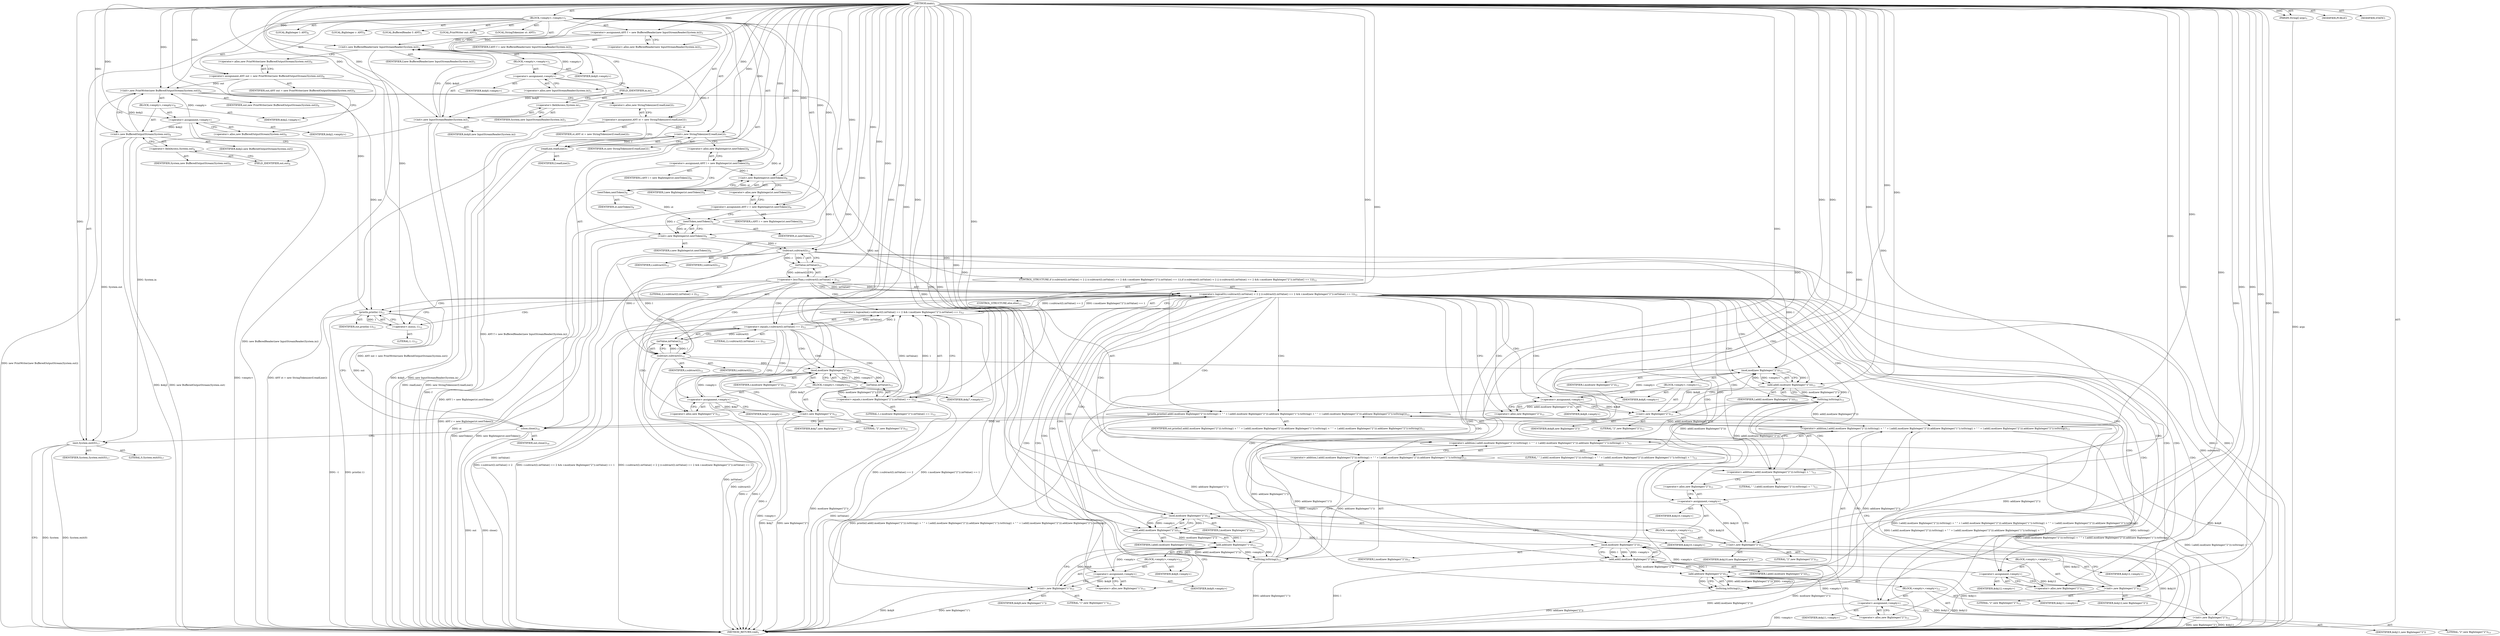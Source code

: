 digraph "main" {  
"27" [label = <(METHOD,main)<SUB>1</SUB>> ]
"28" [label = <(PARAM,String[] args)<SUB>1</SUB>> ]
"29" [label = <(BLOCK,&lt;empty&gt;,&lt;empty&gt;)<SUB>1</SUB>> ]
"4" [label = <(LOCAL,BufferedReader f: ANY)<SUB>3</SUB>> ]
"30" [label = <(&lt;operator&gt;.assignment,ANY f = new BufferedReader(new InputStreamReader(System.in)))<SUB>3</SUB>> ]
"31" [label = <(IDENTIFIER,f,ANY f = new BufferedReader(new InputStreamReader(System.in)))<SUB>3</SUB>> ]
"32" [label = <(&lt;operator&gt;.alloc,new BufferedReader(new InputStreamReader(System.in)))<SUB>3</SUB>> ]
"33" [label = <(&lt;init&gt;,new BufferedReader(new InputStreamReader(System.in)))<SUB>3</SUB>> ]
"3" [label = <(IDENTIFIER,f,new BufferedReader(new InputStreamReader(System.in)))<SUB>3</SUB>> ]
"34" [label = <(BLOCK,&lt;empty&gt;,&lt;empty&gt;)<SUB>3</SUB>> ]
"35" [label = <(&lt;operator&gt;.assignment,&lt;empty&gt;)> ]
"36" [label = <(IDENTIFIER,$obj0,&lt;empty&gt;)> ]
"37" [label = <(&lt;operator&gt;.alloc,new InputStreamReader(System.in))<SUB>3</SUB>> ]
"38" [label = <(&lt;init&gt;,new InputStreamReader(System.in))<SUB>3</SUB>> ]
"39" [label = <(IDENTIFIER,$obj0,new InputStreamReader(System.in))> ]
"40" [label = <(&lt;operator&gt;.fieldAccess,System.in)<SUB>3</SUB>> ]
"41" [label = <(IDENTIFIER,System,new InputStreamReader(System.in))<SUB>3</SUB>> ]
"42" [label = <(FIELD_IDENTIFIER,in,in)<SUB>3</SUB>> ]
"43" [label = <(IDENTIFIER,$obj0,&lt;empty&gt;)> ]
"6" [label = <(LOCAL,PrintWriter out: ANY)<SUB>4</SUB>> ]
"44" [label = <(&lt;operator&gt;.assignment,ANY out = new PrintWriter(new BufferedOutputStream(System.out)))<SUB>4</SUB>> ]
"45" [label = <(IDENTIFIER,out,ANY out = new PrintWriter(new BufferedOutputStream(System.out)))<SUB>4</SUB>> ]
"46" [label = <(&lt;operator&gt;.alloc,new PrintWriter(new BufferedOutputStream(System.out)))<SUB>4</SUB>> ]
"47" [label = <(&lt;init&gt;,new PrintWriter(new BufferedOutputStream(System.out)))<SUB>4</SUB>> ]
"5" [label = <(IDENTIFIER,out,new PrintWriter(new BufferedOutputStream(System.out)))<SUB>4</SUB>> ]
"48" [label = <(BLOCK,&lt;empty&gt;,&lt;empty&gt;)<SUB>4</SUB>> ]
"49" [label = <(&lt;operator&gt;.assignment,&lt;empty&gt;)> ]
"50" [label = <(IDENTIFIER,$obj2,&lt;empty&gt;)> ]
"51" [label = <(&lt;operator&gt;.alloc,new BufferedOutputStream(System.out))<SUB>4</SUB>> ]
"52" [label = <(&lt;init&gt;,new BufferedOutputStream(System.out))<SUB>4</SUB>> ]
"53" [label = <(IDENTIFIER,$obj2,new BufferedOutputStream(System.out))> ]
"54" [label = <(&lt;operator&gt;.fieldAccess,System.out)<SUB>4</SUB>> ]
"55" [label = <(IDENTIFIER,System,new BufferedOutputStream(System.out))<SUB>4</SUB>> ]
"56" [label = <(FIELD_IDENTIFIER,out,out)<SUB>4</SUB>> ]
"57" [label = <(IDENTIFIER,$obj2,&lt;empty&gt;)> ]
"8" [label = <(LOCAL,StringTokenizer st: ANY)<SUB>7</SUB>> ]
"58" [label = <(&lt;operator&gt;.assignment,ANY st = new StringTokenizer(f.readLine()))<SUB>7</SUB>> ]
"59" [label = <(IDENTIFIER,st,ANY st = new StringTokenizer(f.readLine()))<SUB>7</SUB>> ]
"60" [label = <(&lt;operator&gt;.alloc,new StringTokenizer(f.readLine()))<SUB>7</SUB>> ]
"61" [label = <(&lt;init&gt;,new StringTokenizer(f.readLine()))<SUB>7</SUB>> ]
"7" [label = <(IDENTIFIER,st,new StringTokenizer(f.readLine()))<SUB>7</SUB>> ]
"62" [label = <(readLine,readLine())<SUB>7</SUB>> ]
"63" [label = <(IDENTIFIER,f,readLine())<SUB>7</SUB>> ]
"10" [label = <(LOCAL,BigInteger l: ANY)<SUB>8</SUB>> ]
"64" [label = <(&lt;operator&gt;.assignment,ANY l = new BigInteger(st.nextToken()))<SUB>8</SUB>> ]
"65" [label = <(IDENTIFIER,l,ANY l = new BigInteger(st.nextToken()))<SUB>8</SUB>> ]
"66" [label = <(&lt;operator&gt;.alloc,new BigInteger(st.nextToken()))<SUB>8</SUB>> ]
"67" [label = <(&lt;init&gt;,new BigInteger(st.nextToken()))<SUB>8</SUB>> ]
"9" [label = <(IDENTIFIER,l,new BigInteger(st.nextToken()))<SUB>8</SUB>> ]
"68" [label = <(nextToken,nextToken())<SUB>8</SUB>> ]
"69" [label = <(IDENTIFIER,st,nextToken())<SUB>8</SUB>> ]
"12" [label = <(LOCAL,BigInteger r: ANY)<SUB>9</SUB>> ]
"70" [label = <(&lt;operator&gt;.assignment,ANY r = new BigInteger(st.nextToken()))<SUB>9</SUB>> ]
"71" [label = <(IDENTIFIER,r,ANY r = new BigInteger(st.nextToken()))<SUB>9</SUB>> ]
"72" [label = <(&lt;operator&gt;.alloc,new BigInteger(st.nextToken()))<SUB>9</SUB>> ]
"73" [label = <(&lt;init&gt;,new BigInteger(st.nextToken()))<SUB>9</SUB>> ]
"11" [label = <(IDENTIFIER,r,new BigInteger(st.nextToken()))<SUB>9</SUB>> ]
"74" [label = <(nextToken,nextToken())<SUB>9</SUB>> ]
"75" [label = <(IDENTIFIER,st,nextToken())<SUB>9</SUB>> ]
"76" [label = <(CONTROL_STRUCTURE,if (r.subtract(l).intValue() &lt; 2 || (r.subtract(l).intValue() == 2 &amp;&amp; r.mod(new BigInteger(&quot;2&quot;)).intValue() == 1)),if (r.subtract(l).intValue() &lt; 2 || (r.subtract(l).intValue() == 2 &amp;&amp; r.mod(new BigInteger(&quot;2&quot;)).intValue() == 1)))<SUB>12</SUB>> ]
"77" [label = <(&lt;operator&gt;.logicalOr,r.subtract(l).intValue() &lt; 2 || (r.subtract(l).intValue() == 2 &amp;&amp; r.mod(new BigInteger(&quot;2&quot;)).intValue() == 1))<SUB>12</SUB>> ]
"78" [label = <(&lt;operator&gt;.lessThan,r.subtract(l).intValue() &lt; 2)<SUB>12</SUB>> ]
"79" [label = <(intValue,intValue())<SUB>12</SUB>> ]
"80" [label = <(subtract,subtract(l))<SUB>12</SUB>> ]
"81" [label = <(IDENTIFIER,r,subtract(l))<SUB>12</SUB>> ]
"82" [label = <(IDENTIFIER,l,subtract(l))<SUB>12</SUB>> ]
"83" [label = <(LITERAL,2,r.subtract(l).intValue() &lt; 2)<SUB>12</SUB>> ]
"84" [label = <(&lt;operator&gt;.logicalAnd,r.subtract(l).intValue() == 2 &amp;&amp; r.mod(new BigInteger(&quot;2&quot;)).intValue() == 1)<SUB>12</SUB>> ]
"85" [label = <(&lt;operator&gt;.equals,r.subtract(l).intValue() == 2)<SUB>12</SUB>> ]
"86" [label = <(intValue,intValue())<SUB>12</SUB>> ]
"87" [label = <(subtract,subtract(l))<SUB>12</SUB>> ]
"88" [label = <(IDENTIFIER,r,subtract(l))<SUB>12</SUB>> ]
"89" [label = <(IDENTIFIER,l,subtract(l))<SUB>12</SUB>> ]
"90" [label = <(LITERAL,2,r.subtract(l).intValue() == 2)<SUB>12</SUB>> ]
"91" [label = <(&lt;operator&gt;.equals,r.mod(new BigInteger(&quot;2&quot;)).intValue() == 1)<SUB>12</SUB>> ]
"92" [label = <(intValue,intValue())<SUB>12</SUB>> ]
"93" [label = <(mod,mod(new BigInteger(&quot;2&quot;)))<SUB>12</SUB>> ]
"94" [label = <(IDENTIFIER,r,mod(new BigInteger(&quot;2&quot;)))<SUB>12</SUB>> ]
"95" [label = <(BLOCK,&lt;empty&gt;,&lt;empty&gt;)<SUB>12</SUB>> ]
"96" [label = <(&lt;operator&gt;.assignment,&lt;empty&gt;)> ]
"97" [label = <(IDENTIFIER,$obj7,&lt;empty&gt;)> ]
"98" [label = <(&lt;operator&gt;.alloc,new BigInteger(&quot;2&quot;))<SUB>12</SUB>> ]
"99" [label = <(&lt;init&gt;,new BigInteger(&quot;2&quot;))<SUB>12</SUB>> ]
"100" [label = <(IDENTIFIER,$obj7,new BigInteger(&quot;2&quot;))> ]
"101" [label = <(LITERAL,&quot;2&quot;,new BigInteger(&quot;2&quot;))<SUB>12</SUB>> ]
"102" [label = <(IDENTIFIER,$obj7,&lt;empty&gt;)> ]
"103" [label = <(LITERAL,1,r.mod(new BigInteger(&quot;2&quot;)).intValue() == 1)<SUB>12</SUB>> ]
"104" [label = <(println,println(-1))<SUB>12</SUB>> ]
"105" [label = <(IDENTIFIER,out,println(-1))<SUB>12</SUB>> ]
"106" [label = <(&lt;operator&gt;.minus,-1)<SUB>12</SUB>> ]
"107" [label = <(LITERAL,1,-1)<SUB>12</SUB>> ]
"108" [label = <(CONTROL_STRUCTURE,else,else)<SUB>13</SUB>> ]
"109" [label = <(println,println(l.add(l.mod(new BigInteger(&quot;2&quot;))).toString() + &quot; &quot; + l.add(l.mod(new BigInteger(&quot;2&quot;))).add(new BigInteger(&quot;1&quot;)).toString() + &quot; &quot; + l.add(l.mod(new BigInteger(&quot;2&quot;))).add(new BigInteger(&quot;2&quot;)).toString()))<SUB>13</SUB>> ]
"110" [label = <(IDENTIFIER,out,println(l.add(l.mod(new BigInteger(&quot;2&quot;))).toString() + &quot; &quot; + l.add(l.mod(new BigInteger(&quot;2&quot;))).add(new BigInteger(&quot;1&quot;)).toString() + &quot; &quot; + l.add(l.mod(new BigInteger(&quot;2&quot;))).add(new BigInteger(&quot;2&quot;)).toString()))<SUB>13</SUB>> ]
"111" [label = <(&lt;operator&gt;.addition,l.add(l.mod(new BigInteger(&quot;2&quot;))).toString() + &quot; &quot; + l.add(l.mod(new BigInteger(&quot;2&quot;))).add(new BigInteger(&quot;1&quot;)).toString() + &quot; &quot; + l.add(l.mod(new BigInteger(&quot;2&quot;))).add(new BigInteger(&quot;2&quot;)).toString())<SUB>13</SUB>> ]
"112" [label = <(&lt;operator&gt;.addition,l.add(l.mod(new BigInteger(&quot;2&quot;))).toString() + &quot; &quot; + l.add(l.mod(new BigInteger(&quot;2&quot;))).add(new BigInteger(&quot;1&quot;)).toString() + &quot; &quot;)<SUB>13</SUB>> ]
"113" [label = <(&lt;operator&gt;.addition,l.add(l.mod(new BigInteger(&quot;2&quot;))).toString() + &quot; &quot; + l.add(l.mod(new BigInteger(&quot;2&quot;))).add(new BigInteger(&quot;1&quot;)).toString())<SUB>13</SUB>> ]
"114" [label = <(&lt;operator&gt;.addition,l.add(l.mod(new BigInteger(&quot;2&quot;))).toString() + &quot; &quot;)<SUB>13</SUB>> ]
"115" [label = <(toString,toString())<SUB>13</SUB>> ]
"116" [label = <(add,add(l.mod(new BigInteger(&quot;2&quot;))))<SUB>13</SUB>> ]
"117" [label = <(IDENTIFIER,l,add(l.mod(new BigInteger(&quot;2&quot;))))<SUB>13</SUB>> ]
"118" [label = <(mod,mod(new BigInteger(&quot;2&quot;)))<SUB>13</SUB>> ]
"119" [label = <(IDENTIFIER,l,mod(new BigInteger(&quot;2&quot;)))<SUB>13</SUB>> ]
"120" [label = <(BLOCK,&lt;empty&gt;,&lt;empty&gt;)<SUB>13</SUB>> ]
"121" [label = <(&lt;operator&gt;.assignment,&lt;empty&gt;)> ]
"122" [label = <(IDENTIFIER,$obj8,&lt;empty&gt;)> ]
"123" [label = <(&lt;operator&gt;.alloc,new BigInteger(&quot;2&quot;))<SUB>13</SUB>> ]
"124" [label = <(&lt;init&gt;,new BigInteger(&quot;2&quot;))<SUB>13</SUB>> ]
"125" [label = <(IDENTIFIER,$obj8,new BigInteger(&quot;2&quot;))> ]
"126" [label = <(LITERAL,&quot;2&quot;,new BigInteger(&quot;2&quot;))<SUB>13</SUB>> ]
"127" [label = <(IDENTIFIER,$obj8,&lt;empty&gt;)> ]
"128" [label = <(LITERAL,&quot; &quot;,l.add(l.mod(new BigInteger(&quot;2&quot;))).toString() + &quot; &quot;)<SUB>13</SUB>> ]
"129" [label = <(toString,toString())<SUB>13</SUB>> ]
"130" [label = <(add,add(new BigInteger(&quot;1&quot;)))<SUB>13</SUB>> ]
"131" [label = <(add,add(l.mod(new BigInteger(&quot;2&quot;))))<SUB>13</SUB>> ]
"132" [label = <(IDENTIFIER,l,add(l.mod(new BigInteger(&quot;2&quot;))))<SUB>13</SUB>> ]
"133" [label = <(mod,mod(new BigInteger(&quot;2&quot;)))<SUB>13</SUB>> ]
"134" [label = <(IDENTIFIER,l,mod(new BigInteger(&quot;2&quot;)))<SUB>13</SUB>> ]
"135" [label = <(BLOCK,&lt;empty&gt;,&lt;empty&gt;)<SUB>13</SUB>> ]
"136" [label = <(&lt;operator&gt;.assignment,&lt;empty&gt;)> ]
"137" [label = <(IDENTIFIER,$obj10,&lt;empty&gt;)> ]
"138" [label = <(&lt;operator&gt;.alloc,new BigInteger(&quot;2&quot;))<SUB>13</SUB>> ]
"139" [label = <(&lt;init&gt;,new BigInteger(&quot;2&quot;))<SUB>13</SUB>> ]
"140" [label = <(IDENTIFIER,$obj10,new BigInteger(&quot;2&quot;))> ]
"141" [label = <(LITERAL,&quot;2&quot;,new BigInteger(&quot;2&quot;))<SUB>13</SUB>> ]
"142" [label = <(IDENTIFIER,$obj10,&lt;empty&gt;)> ]
"143" [label = <(BLOCK,&lt;empty&gt;,&lt;empty&gt;)<SUB>13</SUB>> ]
"144" [label = <(&lt;operator&gt;.assignment,&lt;empty&gt;)> ]
"145" [label = <(IDENTIFIER,$obj9,&lt;empty&gt;)> ]
"146" [label = <(&lt;operator&gt;.alloc,new BigInteger(&quot;1&quot;))<SUB>13</SUB>> ]
"147" [label = <(&lt;init&gt;,new BigInteger(&quot;1&quot;))<SUB>13</SUB>> ]
"148" [label = <(IDENTIFIER,$obj9,new BigInteger(&quot;1&quot;))> ]
"149" [label = <(LITERAL,&quot;1&quot;,new BigInteger(&quot;1&quot;))<SUB>13</SUB>> ]
"150" [label = <(IDENTIFIER,$obj9,&lt;empty&gt;)> ]
"151" [label = <(LITERAL,&quot; &quot;,l.add(l.mod(new BigInteger(&quot;2&quot;))).toString() + &quot; &quot; + l.add(l.mod(new BigInteger(&quot;2&quot;))).add(new BigInteger(&quot;1&quot;)).toString() + &quot; &quot;)<SUB>13</SUB>> ]
"152" [label = <(toString,toString())<SUB>13</SUB>> ]
"153" [label = <(add,add(new BigInteger(&quot;2&quot;)))<SUB>13</SUB>> ]
"154" [label = <(add,add(l.mod(new BigInteger(&quot;2&quot;))))<SUB>13</SUB>> ]
"155" [label = <(IDENTIFIER,l,add(l.mod(new BigInteger(&quot;2&quot;))))<SUB>13</SUB>> ]
"156" [label = <(mod,mod(new BigInteger(&quot;2&quot;)))<SUB>13</SUB>> ]
"157" [label = <(IDENTIFIER,l,mod(new BigInteger(&quot;2&quot;)))<SUB>13</SUB>> ]
"158" [label = <(BLOCK,&lt;empty&gt;,&lt;empty&gt;)<SUB>13</SUB>> ]
"159" [label = <(&lt;operator&gt;.assignment,&lt;empty&gt;)> ]
"160" [label = <(IDENTIFIER,$obj12,&lt;empty&gt;)> ]
"161" [label = <(&lt;operator&gt;.alloc,new BigInteger(&quot;2&quot;))<SUB>13</SUB>> ]
"162" [label = <(&lt;init&gt;,new BigInteger(&quot;2&quot;))<SUB>13</SUB>> ]
"163" [label = <(IDENTIFIER,$obj12,new BigInteger(&quot;2&quot;))> ]
"164" [label = <(LITERAL,&quot;2&quot;,new BigInteger(&quot;2&quot;))<SUB>13</SUB>> ]
"165" [label = <(IDENTIFIER,$obj12,&lt;empty&gt;)> ]
"166" [label = <(BLOCK,&lt;empty&gt;,&lt;empty&gt;)<SUB>13</SUB>> ]
"167" [label = <(&lt;operator&gt;.assignment,&lt;empty&gt;)> ]
"168" [label = <(IDENTIFIER,$obj11,&lt;empty&gt;)> ]
"169" [label = <(&lt;operator&gt;.alloc,new BigInteger(&quot;2&quot;))<SUB>13</SUB>> ]
"170" [label = <(&lt;init&gt;,new BigInteger(&quot;2&quot;))<SUB>13</SUB>> ]
"171" [label = <(IDENTIFIER,$obj11,new BigInteger(&quot;2&quot;))> ]
"172" [label = <(LITERAL,&quot;2&quot;,new BigInteger(&quot;2&quot;))<SUB>13</SUB>> ]
"173" [label = <(IDENTIFIER,$obj11,&lt;empty&gt;)> ]
"174" [label = <(close,close())<SUB>16</SUB>> ]
"175" [label = <(IDENTIFIER,out,close())<SUB>16</SUB>> ]
"176" [label = <(exit,System.exit(0))<SUB>17</SUB>> ]
"177" [label = <(IDENTIFIER,System,System.exit(0))<SUB>17</SUB>> ]
"178" [label = <(LITERAL,0,System.exit(0))<SUB>17</SUB>> ]
"179" [label = <(MODIFIER,PUBLIC)> ]
"180" [label = <(MODIFIER,STATIC)> ]
"181" [label = <(METHOD_RETURN,void)<SUB>1</SUB>> ]
  "27" -> "28"  [ label = "AST: "] 
  "27" -> "29"  [ label = "AST: "] 
  "27" -> "179"  [ label = "AST: "] 
  "27" -> "180"  [ label = "AST: "] 
  "27" -> "181"  [ label = "AST: "] 
  "29" -> "4"  [ label = "AST: "] 
  "29" -> "30"  [ label = "AST: "] 
  "29" -> "33"  [ label = "AST: "] 
  "29" -> "6"  [ label = "AST: "] 
  "29" -> "44"  [ label = "AST: "] 
  "29" -> "47"  [ label = "AST: "] 
  "29" -> "8"  [ label = "AST: "] 
  "29" -> "58"  [ label = "AST: "] 
  "29" -> "61"  [ label = "AST: "] 
  "29" -> "10"  [ label = "AST: "] 
  "29" -> "64"  [ label = "AST: "] 
  "29" -> "67"  [ label = "AST: "] 
  "29" -> "12"  [ label = "AST: "] 
  "29" -> "70"  [ label = "AST: "] 
  "29" -> "73"  [ label = "AST: "] 
  "29" -> "76"  [ label = "AST: "] 
  "29" -> "174"  [ label = "AST: "] 
  "29" -> "176"  [ label = "AST: "] 
  "30" -> "31"  [ label = "AST: "] 
  "30" -> "32"  [ label = "AST: "] 
  "33" -> "3"  [ label = "AST: "] 
  "33" -> "34"  [ label = "AST: "] 
  "34" -> "35"  [ label = "AST: "] 
  "34" -> "38"  [ label = "AST: "] 
  "34" -> "43"  [ label = "AST: "] 
  "35" -> "36"  [ label = "AST: "] 
  "35" -> "37"  [ label = "AST: "] 
  "38" -> "39"  [ label = "AST: "] 
  "38" -> "40"  [ label = "AST: "] 
  "40" -> "41"  [ label = "AST: "] 
  "40" -> "42"  [ label = "AST: "] 
  "44" -> "45"  [ label = "AST: "] 
  "44" -> "46"  [ label = "AST: "] 
  "47" -> "5"  [ label = "AST: "] 
  "47" -> "48"  [ label = "AST: "] 
  "48" -> "49"  [ label = "AST: "] 
  "48" -> "52"  [ label = "AST: "] 
  "48" -> "57"  [ label = "AST: "] 
  "49" -> "50"  [ label = "AST: "] 
  "49" -> "51"  [ label = "AST: "] 
  "52" -> "53"  [ label = "AST: "] 
  "52" -> "54"  [ label = "AST: "] 
  "54" -> "55"  [ label = "AST: "] 
  "54" -> "56"  [ label = "AST: "] 
  "58" -> "59"  [ label = "AST: "] 
  "58" -> "60"  [ label = "AST: "] 
  "61" -> "7"  [ label = "AST: "] 
  "61" -> "62"  [ label = "AST: "] 
  "62" -> "63"  [ label = "AST: "] 
  "64" -> "65"  [ label = "AST: "] 
  "64" -> "66"  [ label = "AST: "] 
  "67" -> "9"  [ label = "AST: "] 
  "67" -> "68"  [ label = "AST: "] 
  "68" -> "69"  [ label = "AST: "] 
  "70" -> "71"  [ label = "AST: "] 
  "70" -> "72"  [ label = "AST: "] 
  "73" -> "11"  [ label = "AST: "] 
  "73" -> "74"  [ label = "AST: "] 
  "74" -> "75"  [ label = "AST: "] 
  "76" -> "77"  [ label = "AST: "] 
  "76" -> "104"  [ label = "AST: "] 
  "76" -> "108"  [ label = "AST: "] 
  "77" -> "78"  [ label = "AST: "] 
  "77" -> "84"  [ label = "AST: "] 
  "78" -> "79"  [ label = "AST: "] 
  "78" -> "83"  [ label = "AST: "] 
  "79" -> "80"  [ label = "AST: "] 
  "80" -> "81"  [ label = "AST: "] 
  "80" -> "82"  [ label = "AST: "] 
  "84" -> "85"  [ label = "AST: "] 
  "84" -> "91"  [ label = "AST: "] 
  "85" -> "86"  [ label = "AST: "] 
  "85" -> "90"  [ label = "AST: "] 
  "86" -> "87"  [ label = "AST: "] 
  "87" -> "88"  [ label = "AST: "] 
  "87" -> "89"  [ label = "AST: "] 
  "91" -> "92"  [ label = "AST: "] 
  "91" -> "103"  [ label = "AST: "] 
  "92" -> "93"  [ label = "AST: "] 
  "93" -> "94"  [ label = "AST: "] 
  "93" -> "95"  [ label = "AST: "] 
  "95" -> "96"  [ label = "AST: "] 
  "95" -> "99"  [ label = "AST: "] 
  "95" -> "102"  [ label = "AST: "] 
  "96" -> "97"  [ label = "AST: "] 
  "96" -> "98"  [ label = "AST: "] 
  "99" -> "100"  [ label = "AST: "] 
  "99" -> "101"  [ label = "AST: "] 
  "104" -> "105"  [ label = "AST: "] 
  "104" -> "106"  [ label = "AST: "] 
  "106" -> "107"  [ label = "AST: "] 
  "108" -> "109"  [ label = "AST: "] 
  "109" -> "110"  [ label = "AST: "] 
  "109" -> "111"  [ label = "AST: "] 
  "111" -> "112"  [ label = "AST: "] 
  "111" -> "152"  [ label = "AST: "] 
  "112" -> "113"  [ label = "AST: "] 
  "112" -> "151"  [ label = "AST: "] 
  "113" -> "114"  [ label = "AST: "] 
  "113" -> "129"  [ label = "AST: "] 
  "114" -> "115"  [ label = "AST: "] 
  "114" -> "128"  [ label = "AST: "] 
  "115" -> "116"  [ label = "AST: "] 
  "116" -> "117"  [ label = "AST: "] 
  "116" -> "118"  [ label = "AST: "] 
  "118" -> "119"  [ label = "AST: "] 
  "118" -> "120"  [ label = "AST: "] 
  "120" -> "121"  [ label = "AST: "] 
  "120" -> "124"  [ label = "AST: "] 
  "120" -> "127"  [ label = "AST: "] 
  "121" -> "122"  [ label = "AST: "] 
  "121" -> "123"  [ label = "AST: "] 
  "124" -> "125"  [ label = "AST: "] 
  "124" -> "126"  [ label = "AST: "] 
  "129" -> "130"  [ label = "AST: "] 
  "130" -> "131"  [ label = "AST: "] 
  "130" -> "143"  [ label = "AST: "] 
  "131" -> "132"  [ label = "AST: "] 
  "131" -> "133"  [ label = "AST: "] 
  "133" -> "134"  [ label = "AST: "] 
  "133" -> "135"  [ label = "AST: "] 
  "135" -> "136"  [ label = "AST: "] 
  "135" -> "139"  [ label = "AST: "] 
  "135" -> "142"  [ label = "AST: "] 
  "136" -> "137"  [ label = "AST: "] 
  "136" -> "138"  [ label = "AST: "] 
  "139" -> "140"  [ label = "AST: "] 
  "139" -> "141"  [ label = "AST: "] 
  "143" -> "144"  [ label = "AST: "] 
  "143" -> "147"  [ label = "AST: "] 
  "143" -> "150"  [ label = "AST: "] 
  "144" -> "145"  [ label = "AST: "] 
  "144" -> "146"  [ label = "AST: "] 
  "147" -> "148"  [ label = "AST: "] 
  "147" -> "149"  [ label = "AST: "] 
  "152" -> "153"  [ label = "AST: "] 
  "153" -> "154"  [ label = "AST: "] 
  "153" -> "166"  [ label = "AST: "] 
  "154" -> "155"  [ label = "AST: "] 
  "154" -> "156"  [ label = "AST: "] 
  "156" -> "157"  [ label = "AST: "] 
  "156" -> "158"  [ label = "AST: "] 
  "158" -> "159"  [ label = "AST: "] 
  "158" -> "162"  [ label = "AST: "] 
  "158" -> "165"  [ label = "AST: "] 
  "159" -> "160"  [ label = "AST: "] 
  "159" -> "161"  [ label = "AST: "] 
  "162" -> "163"  [ label = "AST: "] 
  "162" -> "164"  [ label = "AST: "] 
  "166" -> "167"  [ label = "AST: "] 
  "166" -> "170"  [ label = "AST: "] 
  "166" -> "173"  [ label = "AST: "] 
  "167" -> "168"  [ label = "AST: "] 
  "167" -> "169"  [ label = "AST: "] 
  "170" -> "171"  [ label = "AST: "] 
  "170" -> "172"  [ label = "AST: "] 
  "174" -> "175"  [ label = "AST: "] 
  "176" -> "177"  [ label = "AST: "] 
  "176" -> "178"  [ label = "AST: "] 
  "30" -> "37"  [ label = "CFG: "] 
  "33" -> "46"  [ label = "CFG: "] 
  "44" -> "51"  [ label = "CFG: "] 
  "47" -> "60"  [ label = "CFG: "] 
  "58" -> "62"  [ label = "CFG: "] 
  "61" -> "66"  [ label = "CFG: "] 
  "64" -> "68"  [ label = "CFG: "] 
  "67" -> "72"  [ label = "CFG: "] 
  "70" -> "74"  [ label = "CFG: "] 
  "73" -> "80"  [ label = "CFG: "] 
  "174" -> "176"  [ label = "CFG: "] 
  "176" -> "181"  [ label = "CFG: "] 
  "32" -> "30"  [ label = "CFG: "] 
  "46" -> "44"  [ label = "CFG: "] 
  "60" -> "58"  [ label = "CFG: "] 
  "62" -> "61"  [ label = "CFG: "] 
  "66" -> "64"  [ label = "CFG: "] 
  "68" -> "67"  [ label = "CFG: "] 
  "72" -> "70"  [ label = "CFG: "] 
  "74" -> "73"  [ label = "CFG: "] 
  "77" -> "106"  [ label = "CFG: "] 
  "77" -> "123"  [ label = "CFG: "] 
  "104" -> "174"  [ label = "CFG: "] 
  "35" -> "42"  [ label = "CFG: "] 
  "38" -> "33"  [ label = "CFG: "] 
  "49" -> "56"  [ label = "CFG: "] 
  "52" -> "47"  [ label = "CFG: "] 
  "78" -> "77"  [ label = "CFG: "] 
  "78" -> "87"  [ label = "CFG: "] 
  "84" -> "77"  [ label = "CFG: "] 
  "106" -> "104"  [ label = "CFG: "] 
  "109" -> "174"  [ label = "CFG: "] 
  "37" -> "35"  [ label = "CFG: "] 
  "40" -> "38"  [ label = "CFG: "] 
  "51" -> "49"  [ label = "CFG: "] 
  "54" -> "52"  [ label = "CFG: "] 
  "79" -> "78"  [ label = "CFG: "] 
  "85" -> "84"  [ label = "CFG: "] 
  "85" -> "98"  [ label = "CFG: "] 
  "91" -> "84"  [ label = "CFG: "] 
  "111" -> "109"  [ label = "CFG: "] 
  "42" -> "40"  [ label = "CFG: "] 
  "56" -> "54"  [ label = "CFG: "] 
  "80" -> "79"  [ label = "CFG: "] 
  "86" -> "85"  [ label = "CFG: "] 
  "92" -> "91"  [ label = "CFG: "] 
  "112" -> "161"  [ label = "CFG: "] 
  "152" -> "111"  [ label = "CFG: "] 
  "87" -> "86"  [ label = "CFG: "] 
  "93" -> "92"  [ label = "CFG: "] 
  "113" -> "112"  [ label = "CFG: "] 
  "153" -> "152"  [ label = "CFG: "] 
  "114" -> "138"  [ label = "CFG: "] 
  "129" -> "113"  [ label = "CFG: "] 
  "154" -> "169"  [ label = "CFG: "] 
  "96" -> "99"  [ label = "CFG: "] 
  "99" -> "93"  [ label = "CFG: "] 
  "115" -> "114"  [ label = "CFG: "] 
  "130" -> "129"  [ label = "CFG: "] 
  "156" -> "154"  [ label = "CFG: "] 
  "167" -> "170"  [ label = "CFG: "] 
  "170" -> "153"  [ label = "CFG: "] 
  "98" -> "96"  [ label = "CFG: "] 
  "116" -> "115"  [ label = "CFG: "] 
  "131" -> "146"  [ label = "CFG: "] 
  "169" -> "167"  [ label = "CFG: "] 
  "118" -> "116"  [ label = "CFG: "] 
  "133" -> "131"  [ label = "CFG: "] 
  "144" -> "147"  [ label = "CFG: "] 
  "147" -> "130"  [ label = "CFG: "] 
  "159" -> "162"  [ label = "CFG: "] 
  "162" -> "156"  [ label = "CFG: "] 
  "146" -> "144"  [ label = "CFG: "] 
  "161" -> "159"  [ label = "CFG: "] 
  "121" -> "124"  [ label = "CFG: "] 
  "124" -> "118"  [ label = "CFG: "] 
  "136" -> "139"  [ label = "CFG: "] 
  "139" -> "133"  [ label = "CFG: "] 
  "123" -> "121"  [ label = "CFG: "] 
  "138" -> "136"  [ label = "CFG: "] 
  "27" -> "32"  [ label = "CFG: "] 
  "28" -> "181"  [ label = "DDG: args"] 
  "30" -> "181"  [ label = "DDG: ANY f = new BufferedReader(new InputStreamReader(System.in))"] 
  "38" -> "181"  [ label = "DDG: $obj0"] 
  "38" -> "181"  [ label = "DDG: new InputStreamReader(System.in)"] 
  "33" -> "181"  [ label = "DDG: new BufferedReader(new InputStreamReader(System.in))"] 
  "44" -> "181"  [ label = "DDG: ANY out = new PrintWriter(new BufferedOutputStream(System.out))"] 
  "49" -> "181"  [ label = "DDG: &lt;empty&gt;"] 
  "52" -> "181"  [ label = "DDG: $obj2"] 
  "52" -> "181"  [ label = "DDG: new BufferedOutputStream(System.out)"] 
  "47" -> "181"  [ label = "DDG: new PrintWriter(new BufferedOutputStream(System.out))"] 
  "58" -> "181"  [ label = "DDG: ANY st = new StringTokenizer(f.readLine())"] 
  "62" -> "181"  [ label = "DDG: f"] 
  "61" -> "181"  [ label = "DDG: readLine()"] 
  "61" -> "181"  [ label = "DDG: new StringTokenizer(f.readLine())"] 
  "64" -> "181"  [ label = "DDG: ANY l = new BigInteger(st.nextToken())"] 
  "70" -> "181"  [ label = "DDG: ANY r = new BigInteger(st.nextToken())"] 
  "74" -> "181"  [ label = "DDG: st"] 
  "73" -> "181"  [ label = "DDG: nextToken()"] 
  "73" -> "181"  [ label = "DDG: new BigInteger(st.nextToken())"] 
  "80" -> "181"  [ label = "DDG: r"] 
  "80" -> "181"  [ label = "DDG: l"] 
  "79" -> "181"  [ label = "DDG: subtract(l)"] 
  "78" -> "181"  [ label = "DDG: intValue()"] 
  "77" -> "181"  [ label = "DDG: r.subtract(l).intValue() &lt; 2"] 
  "87" -> "181"  [ label = "DDG: r"] 
  "87" -> "181"  [ label = "DDG: l"] 
  "86" -> "181"  [ label = "DDG: subtract(l)"] 
  "85" -> "181"  [ label = "DDG: intValue()"] 
  "84" -> "181"  [ label = "DDG: r.subtract(l).intValue() == 2"] 
  "93" -> "181"  [ label = "DDG: r"] 
  "96" -> "181"  [ label = "DDG: &lt;empty&gt;"] 
  "99" -> "181"  [ label = "DDG: $obj7"] 
  "99" -> "181"  [ label = "DDG: new BigInteger(&quot;2&quot;)"] 
  "92" -> "181"  [ label = "DDG: mod(new BigInteger(&quot;2&quot;))"] 
  "91" -> "181"  [ label = "DDG: intValue()"] 
  "84" -> "181"  [ label = "DDG: r.mod(new BigInteger(&quot;2&quot;)).intValue() == 1"] 
  "77" -> "181"  [ label = "DDG: r.subtract(l).intValue() == 2 &amp;&amp; r.mod(new BigInteger(&quot;2&quot;)).intValue() == 1"] 
  "77" -> "181"  [ label = "DDG: r.subtract(l).intValue() &lt; 2 || (r.subtract(l).intValue() == 2 &amp;&amp; r.mod(new BigInteger(&quot;2&quot;)).intValue() == 1)"] 
  "124" -> "181"  [ label = "DDG: $obj8"] 
  "113" -> "181"  [ label = "DDG: l.add(l.mod(new BigInteger(&quot;2&quot;))).toString() + &quot; &quot;"] 
  "139" -> "181"  [ label = "DDG: $obj10"] 
  "147" -> "181"  [ label = "DDG: $obj9"] 
  "147" -> "181"  [ label = "DDG: new BigInteger(&quot;1&quot;)"] 
  "129" -> "181"  [ label = "DDG: add(new BigInteger(&quot;1&quot;))"] 
  "112" -> "181"  [ label = "DDG: l.add(l.mod(new BigInteger(&quot;2&quot;))).toString() + &quot; &quot; + l.add(l.mod(new BigInteger(&quot;2&quot;))).add(new BigInteger(&quot;1&quot;)).toString()"] 
  "111" -> "181"  [ label = "DDG: l.add(l.mod(new BigInteger(&quot;2&quot;))).toString() + &quot; &quot; + l.add(l.mod(new BigInteger(&quot;2&quot;))).add(new BigInteger(&quot;1&quot;)).toString() + &quot; &quot;"] 
  "154" -> "181"  [ label = "DDG: l"] 
  "162" -> "181"  [ label = "DDG: $obj12"] 
  "154" -> "181"  [ label = "DDG: mod(new BigInteger(&quot;2&quot;))"] 
  "153" -> "181"  [ label = "DDG: add(l.mod(new BigInteger(&quot;2&quot;)))"] 
  "167" -> "181"  [ label = "DDG: &lt;empty&gt;"] 
  "170" -> "181"  [ label = "DDG: $obj11"] 
  "170" -> "181"  [ label = "DDG: new BigInteger(&quot;2&quot;)"] 
  "152" -> "181"  [ label = "DDG: add(new BigInteger(&quot;2&quot;))"] 
  "111" -> "181"  [ label = "DDG: toString()"] 
  "109" -> "181"  [ label = "DDG: l.add(l.mod(new BigInteger(&quot;2&quot;))).toString() + &quot; &quot; + l.add(l.mod(new BigInteger(&quot;2&quot;))).add(new BigInteger(&quot;1&quot;)).toString() + &quot; &quot; + l.add(l.mod(new BigInteger(&quot;2&quot;))).add(new BigInteger(&quot;2&quot;)).toString()"] 
  "109" -> "181"  [ label = "DDG: println(l.add(l.mod(new BigInteger(&quot;2&quot;))).toString() + &quot; &quot; + l.add(l.mod(new BigInteger(&quot;2&quot;))).add(new BigInteger(&quot;1&quot;)).toString() + &quot; &quot; + l.add(l.mod(new BigInteger(&quot;2&quot;))).add(new BigInteger(&quot;2&quot;)).toString())"] 
  "104" -> "181"  [ label = "DDG: -1"] 
  "104" -> "181"  [ label = "DDG: println(-1)"] 
  "174" -> "181"  [ label = "DDG: out"] 
  "174" -> "181"  [ label = "DDG: close()"] 
  "176" -> "181"  [ label = "DDG: System"] 
  "176" -> "181"  [ label = "DDG: System.exit(0)"] 
  "27" -> "28"  [ label = "DDG: "] 
  "27" -> "30"  [ label = "DDG: "] 
  "27" -> "44"  [ label = "DDG: "] 
  "27" -> "58"  [ label = "DDG: "] 
  "27" -> "64"  [ label = "DDG: "] 
  "27" -> "70"  [ label = "DDG: "] 
  "30" -> "33"  [ label = "DDG: f"] 
  "27" -> "33"  [ label = "DDG: "] 
  "35" -> "33"  [ label = "DDG: &lt;empty&gt;"] 
  "38" -> "33"  [ label = "DDG: $obj0"] 
  "44" -> "47"  [ label = "DDG: out"] 
  "27" -> "47"  [ label = "DDG: "] 
  "49" -> "47"  [ label = "DDG: &lt;empty&gt;"] 
  "52" -> "47"  [ label = "DDG: $obj2"] 
  "58" -> "61"  [ label = "DDG: st"] 
  "27" -> "61"  [ label = "DDG: "] 
  "62" -> "61"  [ label = "DDG: f"] 
  "64" -> "67"  [ label = "DDG: l"] 
  "27" -> "67"  [ label = "DDG: "] 
  "68" -> "67"  [ label = "DDG: st"] 
  "70" -> "73"  [ label = "DDG: r"] 
  "27" -> "73"  [ label = "DDG: "] 
  "74" -> "73"  [ label = "DDG: st"] 
  "109" -> "174"  [ label = "DDG: out"] 
  "104" -> "174"  [ label = "DDG: out"] 
  "27" -> "174"  [ label = "DDG: "] 
  "38" -> "176"  [ label = "DDG: System.in"] 
  "52" -> "176"  [ label = "DDG: System.out"] 
  "27" -> "176"  [ label = "DDG: "] 
  "27" -> "35"  [ label = "DDG: "] 
  "27" -> "43"  [ label = "DDG: "] 
  "27" -> "49"  [ label = "DDG: "] 
  "27" -> "57"  [ label = "DDG: "] 
  "33" -> "62"  [ label = "DDG: f"] 
  "27" -> "62"  [ label = "DDG: "] 
  "61" -> "68"  [ label = "DDG: st"] 
  "27" -> "68"  [ label = "DDG: "] 
  "68" -> "74"  [ label = "DDG: st"] 
  "27" -> "74"  [ label = "DDG: "] 
  "78" -> "77"  [ label = "DDG: intValue()"] 
  "78" -> "77"  [ label = "DDG: 2"] 
  "84" -> "77"  [ label = "DDG: r.subtract(l).intValue() == 2"] 
  "84" -> "77"  [ label = "DDG: r.mod(new BigInteger(&quot;2&quot;)).intValue() == 1"] 
  "47" -> "104"  [ label = "DDG: out"] 
  "27" -> "104"  [ label = "DDG: "] 
  "106" -> "104"  [ label = "DDG: 1"] 
  "35" -> "38"  [ label = "DDG: $obj0"] 
  "27" -> "38"  [ label = "DDG: "] 
  "49" -> "52"  [ label = "DDG: $obj2"] 
  "27" -> "52"  [ label = "DDG: "] 
  "79" -> "78"  [ label = "DDG: subtract(l)"] 
  "27" -> "78"  [ label = "DDG: "] 
  "85" -> "84"  [ label = "DDG: intValue()"] 
  "85" -> "84"  [ label = "DDG: 2"] 
  "91" -> "84"  [ label = "DDG: intValue()"] 
  "91" -> "84"  [ label = "DDG: 1"] 
  "27" -> "106"  [ label = "DDG: "] 
  "47" -> "109"  [ label = "DDG: out"] 
  "27" -> "109"  [ label = "DDG: "] 
  "115" -> "109"  [ label = "DDG: add(l.mod(new BigInteger(&quot;2&quot;)))"] 
  "129" -> "109"  [ label = "DDG: add(new BigInteger(&quot;1&quot;))"] 
  "152" -> "109"  [ label = "DDG: add(new BigInteger(&quot;2&quot;))"] 
  "80" -> "79"  [ label = "DDG: r"] 
  "80" -> "79"  [ label = "DDG: l"] 
  "86" -> "85"  [ label = "DDG: subtract(l)"] 
  "27" -> "85"  [ label = "DDG: "] 
  "92" -> "91"  [ label = "DDG: mod(new BigInteger(&quot;2&quot;))"] 
  "27" -> "91"  [ label = "DDG: "] 
  "115" -> "111"  [ label = "DDG: add(l.mod(new BigInteger(&quot;2&quot;)))"] 
  "27" -> "111"  [ label = "DDG: "] 
  "129" -> "111"  [ label = "DDG: add(new BigInteger(&quot;1&quot;))"] 
  "152" -> "111"  [ label = "DDG: add(new BigInteger(&quot;2&quot;))"] 
  "73" -> "80"  [ label = "DDG: r"] 
  "27" -> "80"  [ label = "DDG: "] 
  "67" -> "80"  [ label = "DDG: l"] 
  "87" -> "86"  [ label = "DDG: r"] 
  "87" -> "86"  [ label = "DDG: l"] 
  "93" -> "92"  [ label = "DDG: r"] 
  "93" -> "92"  [ label = "DDG: &lt;empty&gt;"] 
  "93" -> "92"  [ label = "DDG: "] 
  "115" -> "112"  [ label = "DDG: add(l.mod(new BigInteger(&quot;2&quot;)))"] 
  "27" -> "112"  [ label = "DDG: "] 
  "129" -> "112"  [ label = "DDG: add(new BigInteger(&quot;1&quot;))"] 
  "153" -> "152"  [ label = "DDG: add(l.mod(new BigInteger(&quot;2&quot;)))"] 
  "153" -> "152"  [ label = "DDG: &lt;empty&gt;"] 
  "153" -> "152"  [ label = "DDG: "] 
  "80" -> "87"  [ label = "DDG: r"] 
  "27" -> "87"  [ label = "DDG: "] 
  "80" -> "87"  [ label = "DDG: l"] 
  "87" -> "93"  [ label = "DDG: r"] 
  "27" -> "93"  [ label = "DDG: "] 
  "96" -> "93"  [ label = "DDG: &lt;empty&gt;"] 
  "99" -> "93"  [ label = "DDG: $obj7"] 
  "115" -> "113"  [ label = "DDG: add(l.mod(new BigInteger(&quot;2&quot;)))"] 
  "27" -> "113"  [ label = "DDG: "] 
  "129" -> "113"  [ label = "DDG: add(new BigInteger(&quot;1&quot;))"] 
  "154" -> "153"  [ label = "DDG: l"] 
  "154" -> "153"  [ label = "DDG: mod(new BigInteger(&quot;2&quot;))"] 
  "167" -> "153"  [ label = "DDG: &lt;empty&gt;"] 
  "170" -> "153"  [ label = "DDG: $obj11"] 
  "27" -> "153"  [ label = "DDG: "] 
  "27" -> "96"  [ label = "DDG: "] 
  "27" -> "102"  [ label = "DDG: "] 
  "115" -> "114"  [ label = "DDG: add(l.mod(new BigInteger(&quot;2&quot;)))"] 
  "27" -> "114"  [ label = "DDG: "] 
  "130" -> "129"  [ label = "DDG: add(l.mod(new BigInteger(&quot;2&quot;)))"] 
  "130" -> "129"  [ label = "DDG: &lt;empty&gt;"] 
  "130" -> "129"  [ label = "DDG: "] 
  "156" -> "154"  [ label = "DDG: l"] 
  "27" -> "154"  [ label = "DDG: "] 
  "156" -> "154"  [ label = "DDG: &lt;empty&gt;"] 
  "156" -> "154"  [ label = "DDG: "] 
  "27" -> "167"  [ label = "DDG: "] 
  "27" -> "173"  [ label = "DDG: "] 
  "96" -> "99"  [ label = "DDG: $obj7"] 
  "27" -> "99"  [ label = "DDG: "] 
  "116" -> "115"  [ label = "DDG: l"] 
  "116" -> "115"  [ label = "DDG: mod(new BigInteger(&quot;2&quot;))"] 
  "131" -> "130"  [ label = "DDG: l"] 
  "131" -> "130"  [ label = "DDG: mod(new BigInteger(&quot;2&quot;))"] 
  "144" -> "130"  [ label = "DDG: &lt;empty&gt;"] 
  "147" -> "130"  [ label = "DDG: $obj9"] 
  "27" -> "130"  [ label = "DDG: "] 
  "131" -> "156"  [ label = "DDG: l"] 
  "27" -> "156"  [ label = "DDG: "] 
  "159" -> "156"  [ label = "DDG: &lt;empty&gt;"] 
  "162" -> "156"  [ label = "DDG: $obj12"] 
  "167" -> "170"  [ label = "DDG: $obj11"] 
  "27" -> "170"  [ label = "DDG: "] 
  "118" -> "116"  [ label = "DDG: l"] 
  "27" -> "116"  [ label = "DDG: "] 
  "118" -> "116"  [ label = "DDG: &lt;empty&gt;"] 
  "118" -> "116"  [ label = "DDG: "] 
  "133" -> "131"  [ label = "DDG: l"] 
  "27" -> "131"  [ label = "DDG: "] 
  "133" -> "131"  [ label = "DDG: &lt;empty&gt;"] 
  "133" -> "131"  [ label = "DDG: "] 
  "27" -> "144"  [ label = "DDG: "] 
  "27" -> "150"  [ label = "DDG: "] 
  "27" -> "159"  [ label = "DDG: "] 
  "27" -> "165"  [ label = "DDG: "] 
  "80" -> "118"  [ label = "DDG: l"] 
  "87" -> "118"  [ label = "DDG: l"] 
  "27" -> "118"  [ label = "DDG: "] 
  "121" -> "118"  [ label = "DDG: &lt;empty&gt;"] 
  "124" -> "118"  [ label = "DDG: $obj8"] 
  "116" -> "133"  [ label = "DDG: l"] 
  "27" -> "133"  [ label = "DDG: "] 
  "136" -> "133"  [ label = "DDG: &lt;empty&gt;"] 
  "139" -> "133"  [ label = "DDG: $obj10"] 
  "144" -> "147"  [ label = "DDG: $obj9"] 
  "27" -> "147"  [ label = "DDG: "] 
  "159" -> "162"  [ label = "DDG: $obj12"] 
  "27" -> "162"  [ label = "DDG: "] 
  "27" -> "121"  [ label = "DDG: "] 
  "27" -> "127"  [ label = "DDG: "] 
  "27" -> "136"  [ label = "DDG: "] 
  "27" -> "142"  [ label = "DDG: "] 
  "121" -> "124"  [ label = "DDG: $obj8"] 
  "27" -> "124"  [ label = "DDG: "] 
  "136" -> "139"  [ label = "DDG: $obj10"] 
  "27" -> "139"  [ label = "DDG: "] 
  "77" -> "115"  [ label = "CDG: "] 
  "77" -> "167"  [ label = "CDG: "] 
  "77" -> "113"  [ label = "CDG: "] 
  "77" -> "136"  [ label = "CDG: "] 
  "77" -> "116"  [ label = "CDG: "] 
  "77" -> "154"  [ label = "CDG: "] 
  "77" -> "146"  [ label = "CDG: "] 
  "77" -> "169"  [ label = "CDG: "] 
  "77" -> "161"  [ label = "CDG: "] 
  "77" -> "114"  [ label = "CDG: "] 
  "77" -> "131"  [ label = "CDG: "] 
  "77" -> "104"  [ label = "CDG: "] 
  "77" -> "121"  [ label = "CDG: "] 
  "77" -> "162"  [ label = "CDG: "] 
  "77" -> "153"  [ label = "CDG: "] 
  "77" -> "123"  [ label = "CDG: "] 
  "77" -> "106"  [ label = "CDG: "] 
  "77" -> "170"  [ label = "CDG: "] 
  "77" -> "159"  [ label = "CDG: "] 
  "77" -> "144"  [ label = "CDG: "] 
  "77" -> "112"  [ label = "CDG: "] 
  "77" -> "129"  [ label = "CDG: "] 
  "77" -> "138"  [ label = "CDG: "] 
  "77" -> "152"  [ label = "CDG: "] 
  "77" -> "130"  [ label = "CDG: "] 
  "77" -> "118"  [ label = "CDG: "] 
  "77" -> "147"  [ label = "CDG: "] 
  "77" -> "139"  [ label = "CDG: "] 
  "77" -> "156"  [ label = "CDG: "] 
  "77" -> "124"  [ label = "CDG: "] 
  "77" -> "111"  [ label = "CDG: "] 
  "77" -> "109"  [ label = "CDG: "] 
  "77" -> "133"  [ label = "CDG: "] 
  "78" -> "84"  [ label = "CDG: "] 
  "78" -> "85"  [ label = "CDG: "] 
  "78" -> "87"  [ label = "CDG: "] 
  "78" -> "86"  [ label = "CDG: "] 
  "85" -> "96"  [ label = "CDG: "] 
  "85" -> "98"  [ label = "CDG: "] 
  "85" -> "99"  [ label = "CDG: "] 
  "85" -> "92"  [ label = "CDG: "] 
  "85" -> "91"  [ label = "CDG: "] 
  "85" -> "93"  [ label = "CDG: "] 
}
